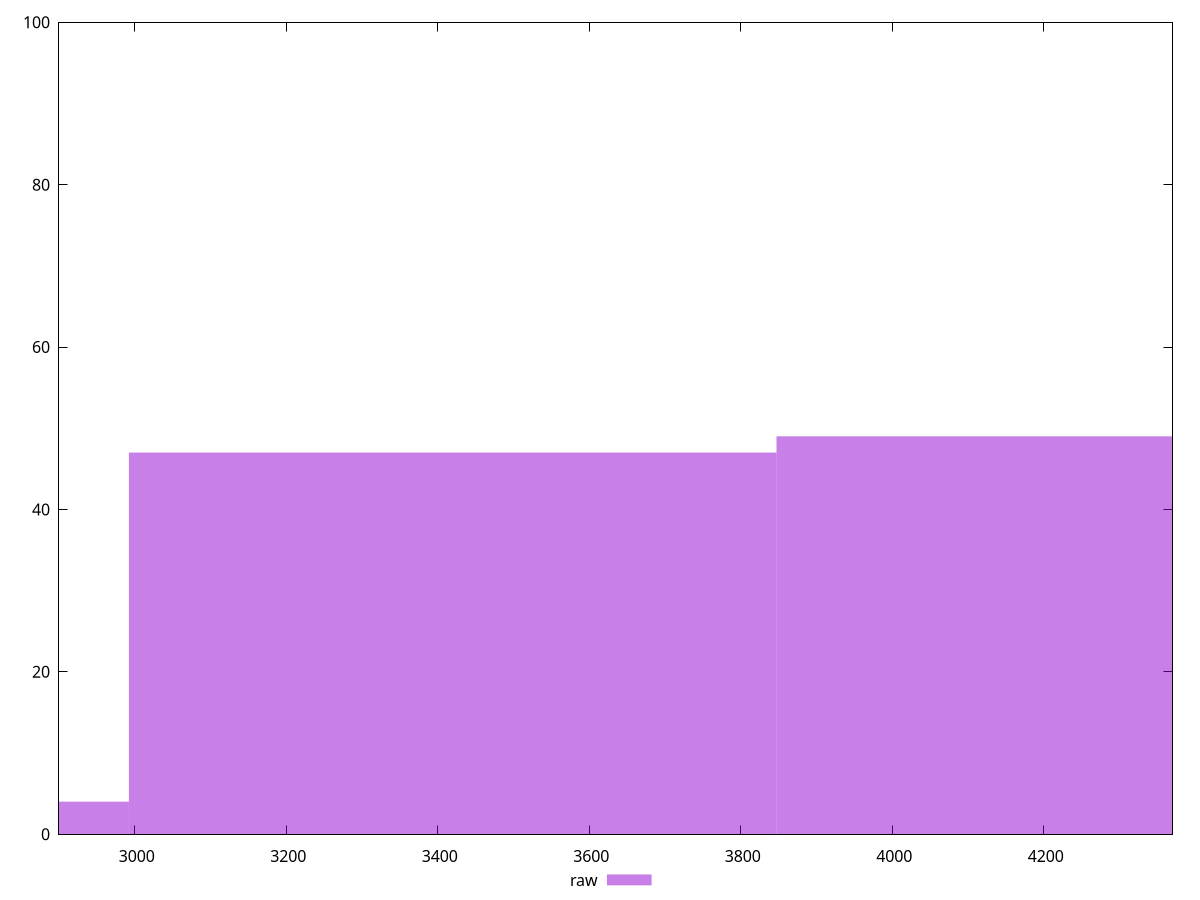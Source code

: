 reset

$raw <<EOF
3419.759742714882 47
2564.8198070361614 4
4274.699678393603 49
EOF

set key outside below
set boxwidth 854.9399356787205
set xrange [2900:4370]
set yrange [0:100]
set trange [0:100]
set style fill transparent solid 0.5 noborder
set terminal svg size 640, 490 enhanced background rgb 'white'
set output "reports/report_00028_2021-02-24T12-49-42.674Z/unused-javascript/samples/astro/raw/histogram.svg"

plot $raw title "raw" with boxes

reset
